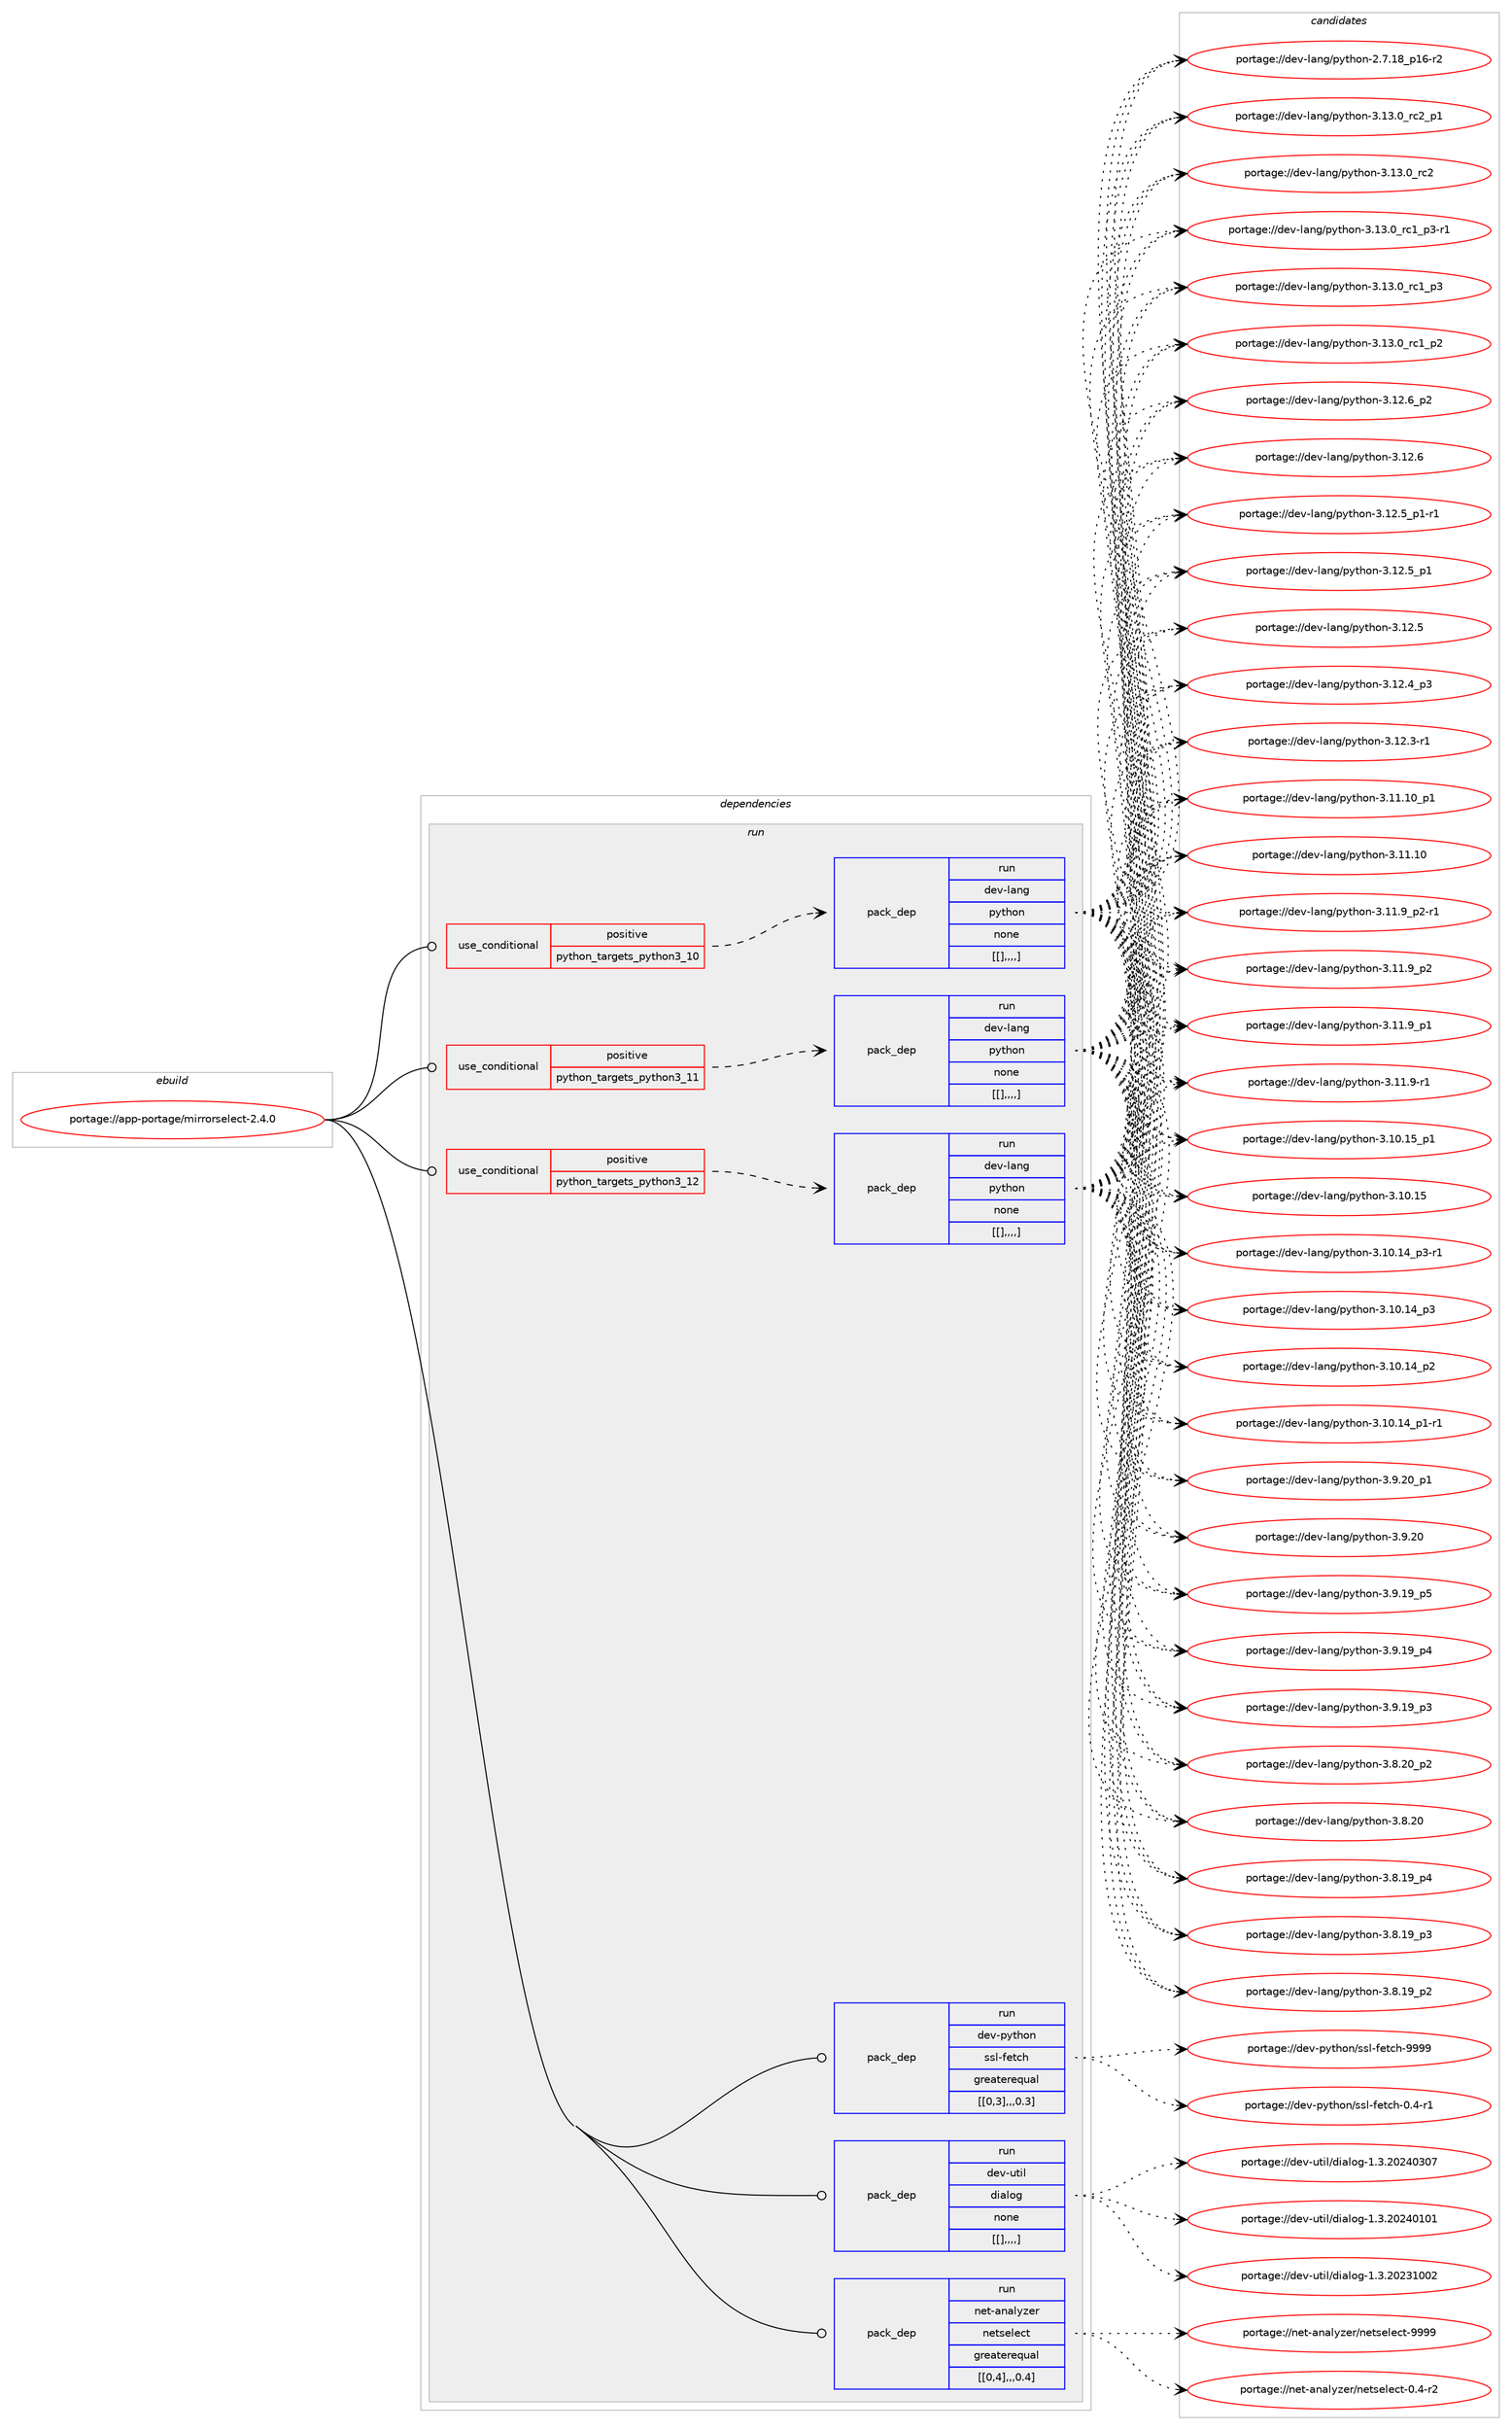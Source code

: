 digraph prolog {

# *************
# Graph options
# *************

newrank=true;
concentrate=true;
compound=true;
graph [rankdir=LR,fontname=Helvetica,fontsize=10,ranksep=1.5];#, ranksep=2.5, nodesep=0.2];
edge  [arrowhead=vee];
node  [fontname=Helvetica,fontsize=10];

# **********
# The ebuild
# **********

subgraph cluster_leftcol {
color=gray;
label=<<i>ebuild</i>>;
id [label="portage://app-portage/mirrorselect-2.4.0", color=red, width=4, href="../app-portage/mirrorselect-2.4.0.svg"];
}

# ****************
# The dependencies
# ****************

subgraph cluster_midcol {
color=gray;
label=<<i>dependencies</i>>;
subgraph cluster_compile {
fillcolor="#eeeeee";
style=filled;
label=<<i>compile</i>>;
}
subgraph cluster_compileandrun {
fillcolor="#eeeeee";
style=filled;
label=<<i>compile and run</i>>;
}
subgraph cluster_run {
fillcolor="#eeeeee";
style=filled;
label=<<i>run</i>>;
subgraph cond14488 {
dependency51557 [label=<<TABLE BORDER="0" CELLBORDER="1" CELLSPACING="0" CELLPADDING="4"><TR><TD ROWSPAN="3" CELLPADDING="10">use_conditional</TD></TR><TR><TD>positive</TD></TR><TR><TD>python_targets_python3_10</TD></TR></TABLE>>, shape=none, color=red];
subgraph pack36605 {
dependency51558 [label=<<TABLE BORDER="0" CELLBORDER="1" CELLSPACING="0" CELLPADDING="4" WIDTH="220"><TR><TD ROWSPAN="6" CELLPADDING="30">pack_dep</TD></TR><TR><TD WIDTH="110">run</TD></TR><TR><TD>dev-lang</TD></TR><TR><TD>python</TD></TR><TR><TD>none</TD></TR><TR><TD>[[],,,,]</TD></TR></TABLE>>, shape=none, color=blue];
}
dependency51557:e -> dependency51558:w [weight=20,style="dashed",arrowhead="vee"];
}
id:e -> dependency51557:w [weight=20,style="solid",arrowhead="odot"];
subgraph cond14489 {
dependency51559 [label=<<TABLE BORDER="0" CELLBORDER="1" CELLSPACING="0" CELLPADDING="4"><TR><TD ROWSPAN="3" CELLPADDING="10">use_conditional</TD></TR><TR><TD>positive</TD></TR><TR><TD>python_targets_python3_11</TD></TR></TABLE>>, shape=none, color=red];
subgraph pack36606 {
dependency51560 [label=<<TABLE BORDER="0" CELLBORDER="1" CELLSPACING="0" CELLPADDING="4" WIDTH="220"><TR><TD ROWSPAN="6" CELLPADDING="30">pack_dep</TD></TR><TR><TD WIDTH="110">run</TD></TR><TR><TD>dev-lang</TD></TR><TR><TD>python</TD></TR><TR><TD>none</TD></TR><TR><TD>[[],,,,]</TD></TR></TABLE>>, shape=none, color=blue];
}
dependency51559:e -> dependency51560:w [weight=20,style="dashed",arrowhead="vee"];
}
id:e -> dependency51559:w [weight=20,style="solid",arrowhead="odot"];
subgraph cond14490 {
dependency51561 [label=<<TABLE BORDER="0" CELLBORDER="1" CELLSPACING="0" CELLPADDING="4"><TR><TD ROWSPAN="3" CELLPADDING="10">use_conditional</TD></TR><TR><TD>positive</TD></TR><TR><TD>python_targets_python3_12</TD></TR></TABLE>>, shape=none, color=red];
subgraph pack36607 {
dependency51562 [label=<<TABLE BORDER="0" CELLBORDER="1" CELLSPACING="0" CELLPADDING="4" WIDTH="220"><TR><TD ROWSPAN="6" CELLPADDING="30">pack_dep</TD></TR><TR><TD WIDTH="110">run</TD></TR><TR><TD>dev-lang</TD></TR><TR><TD>python</TD></TR><TR><TD>none</TD></TR><TR><TD>[[],,,,]</TD></TR></TABLE>>, shape=none, color=blue];
}
dependency51561:e -> dependency51562:w [weight=20,style="dashed",arrowhead="vee"];
}
id:e -> dependency51561:w [weight=20,style="solid",arrowhead="odot"];
subgraph pack36608 {
dependency51563 [label=<<TABLE BORDER="0" CELLBORDER="1" CELLSPACING="0" CELLPADDING="4" WIDTH="220"><TR><TD ROWSPAN="6" CELLPADDING="30">pack_dep</TD></TR><TR><TD WIDTH="110">run</TD></TR><TR><TD>dev-python</TD></TR><TR><TD>ssl-fetch</TD></TR><TR><TD>greaterequal</TD></TR><TR><TD>[[0,3],,,0.3]</TD></TR></TABLE>>, shape=none, color=blue];
}
id:e -> dependency51563:w [weight=20,style="solid",arrowhead="odot"];
subgraph pack36609 {
dependency51564 [label=<<TABLE BORDER="0" CELLBORDER="1" CELLSPACING="0" CELLPADDING="4" WIDTH="220"><TR><TD ROWSPAN="6" CELLPADDING="30">pack_dep</TD></TR><TR><TD WIDTH="110">run</TD></TR><TR><TD>dev-util</TD></TR><TR><TD>dialog</TD></TR><TR><TD>none</TD></TR><TR><TD>[[],,,,]</TD></TR></TABLE>>, shape=none, color=blue];
}
id:e -> dependency51564:w [weight=20,style="solid",arrowhead="odot"];
subgraph pack36610 {
dependency51565 [label=<<TABLE BORDER="0" CELLBORDER="1" CELLSPACING="0" CELLPADDING="4" WIDTH="220"><TR><TD ROWSPAN="6" CELLPADDING="30">pack_dep</TD></TR><TR><TD WIDTH="110">run</TD></TR><TR><TD>net-analyzer</TD></TR><TR><TD>netselect</TD></TR><TR><TD>greaterequal</TD></TR><TR><TD>[[0,4],,,0.4]</TD></TR></TABLE>>, shape=none, color=blue];
}
id:e -> dependency51565:w [weight=20,style="solid",arrowhead="odot"];
}
}

# **************
# The candidates
# **************

subgraph cluster_choices {
rank=same;
color=gray;
label=<<i>candidates</i>>;

subgraph choice36605 {
color=black;
nodesep=1;
choice100101118451089711010347112121116104111110455146495146489511499509511249 [label="portage://dev-lang/python-3.13.0_rc2_p1", color=red, width=4,href="../dev-lang/python-3.13.0_rc2_p1.svg"];
choice10010111845108971101034711212111610411111045514649514648951149950 [label="portage://dev-lang/python-3.13.0_rc2", color=red, width=4,href="../dev-lang/python-3.13.0_rc2.svg"];
choice1001011184510897110103471121211161041111104551464951464895114994995112514511449 [label="portage://dev-lang/python-3.13.0_rc1_p3-r1", color=red, width=4,href="../dev-lang/python-3.13.0_rc1_p3-r1.svg"];
choice100101118451089711010347112121116104111110455146495146489511499499511251 [label="portage://dev-lang/python-3.13.0_rc1_p3", color=red, width=4,href="../dev-lang/python-3.13.0_rc1_p3.svg"];
choice100101118451089711010347112121116104111110455146495146489511499499511250 [label="portage://dev-lang/python-3.13.0_rc1_p2", color=red, width=4,href="../dev-lang/python-3.13.0_rc1_p2.svg"];
choice100101118451089711010347112121116104111110455146495046549511250 [label="portage://dev-lang/python-3.12.6_p2", color=red, width=4,href="../dev-lang/python-3.12.6_p2.svg"];
choice10010111845108971101034711212111610411111045514649504654 [label="portage://dev-lang/python-3.12.6", color=red, width=4,href="../dev-lang/python-3.12.6.svg"];
choice1001011184510897110103471121211161041111104551464950465395112494511449 [label="portage://dev-lang/python-3.12.5_p1-r1", color=red, width=4,href="../dev-lang/python-3.12.5_p1-r1.svg"];
choice100101118451089711010347112121116104111110455146495046539511249 [label="portage://dev-lang/python-3.12.5_p1", color=red, width=4,href="../dev-lang/python-3.12.5_p1.svg"];
choice10010111845108971101034711212111610411111045514649504653 [label="portage://dev-lang/python-3.12.5", color=red, width=4,href="../dev-lang/python-3.12.5.svg"];
choice100101118451089711010347112121116104111110455146495046529511251 [label="portage://dev-lang/python-3.12.4_p3", color=red, width=4,href="../dev-lang/python-3.12.4_p3.svg"];
choice100101118451089711010347112121116104111110455146495046514511449 [label="portage://dev-lang/python-3.12.3-r1", color=red, width=4,href="../dev-lang/python-3.12.3-r1.svg"];
choice10010111845108971101034711212111610411111045514649494649489511249 [label="portage://dev-lang/python-3.11.10_p1", color=red, width=4,href="../dev-lang/python-3.11.10_p1.svg"];
choice1001011184510897110103471121211161041111104551464949464948 [label="portage://dev-lang/python-3.11.10", color=red, width=4,href="../dev-lang/python-3.11.10.svg"];
choice1001011184510897110103471121211161041111104551464949465795112504511449 [label="portage://dev-lang/python-3.11.9_p2-r1", color=red, width=4,href="../dev-lang/python-3.11.9_p2-r1.svg"];
choice100101118451089711010347112121116104111110455146494946579511250 [label="portage://dev-lang/python-3.11.9_p2", color=red, width=4,href="../dev-lang/python-3.11.9_p2.svg"];
choice100101118451089711010347112121116104111110455146494946579511249 [label="portage://dev-lang/python-3.11.9_p1", color=red, width=4,href="../dev-lang/python-3.11.9_p1.svg"];
choice100101118451089711010347112121116104111110455146494946574511449 [label="portage://dev-lang/python-3.11.9-r1", color=red, width=4,href="../dev-lang/python-3.11.9-r1.svg"];
choice10010111845108971101034711212111610411111045514649484649539511249 [label="portage://dev-lang/python-3.10.15_p1", color=red, width=4,href="../dev-lang/python-3.10.15_p1.svg"];
choice1001011184510897110103471121211161041111104551464948464953 [label="portage://dev-lang/python-3.10.15", color=red, width=4,href="../dev-lang/python-3.10.15.svg"];
choice100101118451089711010347112121116104111110455146494846495295112514511449 [label="portage://dev-lang/python-3.10.14_p3-r1", color=red, width=4,href="../dev-lang/python-3.10.14_p3-r1.svg"];
choice10010111845108971101034711212111610411111045514649484649529511251 [label="portage://dev-lang/python-3.10.14_p3", color=red, width=4,href="../dev-lang/python-3.10.14_p3.svg"];
choice10010111845108971101034711212111610411111045514649484649529511250 [label="portage://dev-lang/python-3.10.14_p2", color=red, width=4,href="../dev-lang/python-3.10.14_p2.svg"];
choice100101118451089711010347112121116104111110455146494846495295112494511449 [label="portage://dev-lang/python-3.10.14_p1-r1", color=red, width=4,href="../dev-lang/python-3.10.14_p1-r1.svg"];
choice100101118451089711010347112121116104111110455146574650489511249 [label="portage://dev-lang/python-3.9.20_p1", color=red, width=4,href="../dev-lang/python-3.9.20_p1.svg"];
choice10010111845108971101034711212111610411111045514657465048 [label="portage://dev-lang/python-3.9.20", color=red, width=4,href="../dev-lang/python-3.9.20.svg"];
choice100101118451089711010347112121116104111110455146574649579511253 [label="portage://dev-lang/python-3.9.19_p5", color=red, width=4,href="../dev-lang/python-3.9.19_p5.svg"];
choice100101118451089711010347112121116104111110455146574649579511252 [label="portage://dev-lang/python-3.9.19_p4", color=red, width=4,href="../dev-lang/python-3.9.19_p4.svg"];
choice100101118451089711010347112121116104111110455146574649579511251 [label="portage://dev-lang/python-3.9.19_p3", color=red, width=4,href="../dev-lang/python-3.9.19_p3.svg"];
choice100101118451089711010347112121116104111110455146564650489511250 [label="portage://dev-lang/python-3.8.20_p2", color=red, width=4,href="../dev-lang/python-3.8.20_p2.svg"];
choice10010111845108971101034711212111610411111045514656465048 [label="portage://dev-lang/python-3.8.20", color=red, width=4,href="../dev-lang/python-3.8.20.svg"];
choice100101118451089711010347112121116104111110455146564649579511252 [label="portage://dev-lang/python-3.8.19_p4", color=red, width=4,href="../dev-lang/python-3.8.19_p4.svg"];
choice100101118451089711010347112121116104111110455146564649579511251 [label="portage://dev-lang/python-3.8.19_p3", color=red, width=4,href="../dev-lang/python-3.8.19_p3.svg"];
choice100101118451089711010347112121116104111110455146564649579511250 [label="portage://dev-lang/python-3.8.19_p2", color=red, width=4,href="../dev-lang/python-3.8.19_p2.svg"];
choice100101118451089711010347112121116104111110455046554649569511249544511450 [label="portage://dev-lang/python-2.7.18_p16-r2", color=red, width=4,href="../dev-lang/python-2.7.18_p16-r2.svg"];
dependency51558:e -> choice100101118451089711010347112121116104111110455146495146489511499509511249:w [style=dotted,weight="100"];
dependency51558:e -> choice10010111845108971101034711212111610411111045514649514648951149950:w [style=dotted,weight="100"];
dependency51558:e -> choice1001011184510897110103471121211161041111104551464951464895114994995112514511449:w [style=dotted,weight="100"];
dependency51558:e -> choice100101118451089711010347112121116104111110455146495146489511499499511251:w [style=dotted,weight="100"];
dependency51558:e -> choice100101118451089711010347112121116104111110455146495146489511499499511250:w [style=dotted,weight="100"];
dependency51558:e -> choice100101118451089711010347112121116104111110455146495046549511250:w [style=dotted,weight="100"];
dependency51558:e -> choice10010111845108971101034711212111610411111045514649504654:w [style=dotted,weight="100"];
dependency51558:e -> choice1001011184510897110103471121211161041111104551464950465395112494511449:w [style=dotted,weight="100"];
dependency51558:e -> choice100101118451089711010347112121116104111110455146495046539511249:w [style=dotted,weight="100"];
dependency51558:e -> choice10010111845108971101034711212111610411111045514649504653:w [style=dotted,weight="100"];
dependency51558:e -> choice100101118451089711010347112121116104111110455146495046529511251:w [style=dotted,weight="100"];
dependency51558:e -> choice100101118451089711010347112121116104111110455146495046514511449:w [style=dotted,weight="100"];
dependency51558:e -> choice10010111845108971101034711212111610411111045514649494649489511249:w [style=dotted,weight="100"];
dependency51558:e -> choice1001011184510897110103471121211161041111104551464949464948:w [style=dotted,weight="100"];
dependency51558:e -> choice1001011184510897110103471121211161041111104551464949465795112504511449:w [style=dotted,weight="100"];
dependency51558:e -> choice100101118451089711010347112121116104111110455146494946579511250:w [style=dotted,weight="100"];
dependency51558:e -> choice100101118451089711010347112121116104111110455146494946579511249:w [style=dotted,weight="100"];
dependency51558:e -> choice100101118451089711010347112121116104111110455146494946574511449:w [style=dotted,weight="100"];
dependency51558:e -> choice10010111845108971101034711212111610411111045514649484649539511249:w [style=dotted,weight="100"];
dependency51558:e -> choice1001011184510897110103471121211161041111104551464948464953:w [style=dotted,weight="100"];
dependency51558:e -> choice100101118451089711010347112121116104111110455146494846495295112514511449:w [style=dotted,weight="100"];
dependency51558:e -> choice10010111845108971101034711212111610411111045514649484649529511251:w [style=dotted,weight="100"];
dependency51558:e -> choice10010111845108971101034711212111610411111045514649484649529511250:w [style=dotted,weight="100"];
dependency51558:e -> choice100101118451089711010347112121116104111110455146494846495295112494511449:w [style=dotted,weight="100"];
dependency51558:e -> choice100101118451089711010347112121116104111110455146574650489511249:w [style=dotted,weight="100"];
dependency51558:e -> choice10010111845108971101034711212111610411111045514657465048:w [style=dotted,weight="100"];
dependency51558:e -> choice100101118451089711010347112121116104111110455146574649579511253:w [style=dotted,weight="100"];
dependency51558:e -> choice100101118451089711010347112121116104111110455146574649579511252:w [style=dotted,weight="100"];
dependency51558:e -> choice100101118451089711010347112121116104111110455146574649579511251:w [style=dotted,weight="100"];
dependency51558:e -> choice100101118451089711010347112121116104111110455146564650489511250:w [style=dotted,weight="100"];
dependency51558:e -> choice10010111845108971101034711212111610411111045514656465048:w [style=dotted,weight="100"];
dependency51558:e -> choice100101118451089711010347112121116104111110455146564649579511252:w [style=dotted,weight="100"];
dependency51558:e -> choice100101118451089711010347112121116104111110455146564649579511251:w [style=dotted,weight="100"];
dependency51558:e -> choice100101118451089711010347112121116104111110455146564649579511250:w [style=dotted,weight="100"];
dependency51558:e -> choice100101118451089711010347112121116104111110455046554649569511249544511450:w [style=dotted,weight="100"];
}
subgraph choice36606 {
color=black;
nodesep=1;
choice100101118451089711010347112121116104111110455146495146489511499509511249 [label="portage://dev-lang/python-3.13.0_rc2_p1", color=red, width=4,href="../dev-lang/python-3.13.0_rc2_p1.svg"];
choice10010111845108971101034711212111610411111045514649514648951149950 [label="portage://dev-lang/python-3.13.0_rc2", color=red, width=4,href="../dev-lang/python-3.13.0_rc2.svg"];
choice1001011184510897110103471121211161041111104551464951464895114994995112514511449 [label="portage://dev-lang/python-3.13.0_rc1_p3-r1", color=red, width=4,href="../dev-lang/python-3.13.0_rc1_p3-r1.svg"];
choice100101118451089711010347112121116104111110455146495146489511499499511251 [label="portage://dev-lang/python-3.13.0_rc1_p3", color=red, width=4,href="../dev-lang/python-3.13.0_rc1_p3.svg"];
choice100101118451089711010347112121116104111110455146495146489511499499511250 [label="portage://dev-lang/python-3.13.0_rc1_p2", color=red, width=4,href="../dev-lang/python-3.13.0_rc1_p2.svg"];
choice100101118451089711010347112121116104111110455146495046549511250 [label="portage://dev-lang/python-3.12.6_p2", color=red, width=4,href="../dev-lang/python-3.12.6_p2.svg"];
choice10010111845108971101034711212111610411111045514649504654 [label="portage://dev-lang/python-3.12.6", color=red, width=4,href="../dev-lang/python-3.12.6.svg"];
choice1001011184510897110103471121211161041111104551464950465395112494511449 [label="portage://dev-lang/python-3.12.5_p1-r1", color=red, width=4,href="../dev-lang/python-3.12.5_p1-r1.svg"];
choice100101118451089711010347112121116104111110455146495046539511249 [label="portage://dev-lang/python-3.12.5_p1", color=red, width=4,href="../dev-lang/python-3.12.5_p1.svg"];
choice10010111845108971101034711212111610411111045514649504653 [label="portage://dev-lang/python-3.12.5", color=red, width=4,href="../dev-lang/python-3.12.5.svg"];
choice100101118451089711010347112121116104111110455146495046529511251 [label="portage://dev-lang/python-3.12.4_p3", color=red, width=4,href="../dev-lang/python-3.12.4_p3.svg"];
choice100101118451089711010347112121116104111110455146495046514511449 [label="portage://dev-lang/python-3.12.3-r1", color=red, width=4,href="../dev-lang/python-3.12.3-r1.svg"];
choice10010111845108971101034711212111610411111045514649494649489511249 [label="portage://dev-lang/python-3.11.10_p1", color=red, width=4,href="../dev-lang/python-3.11.10_p1.svg"];
choice1001011184510897110103471121211161041111104551464949464948 [label="portage://dev-lang/python-3.11.10", color=red, width=4,href="../dev-lang/python-3.11.10.svg"];
choice1001011184510897110103471121211161041111104551464949465795112504511449 [label="portage://dev-lang/python-3.11.9_p2-r1", color=red, width=4,href="../dev-lang/python-3.11.9_p2-r1.svg"];
choice100101118451089711010347112121116104111110455146494946579511250 [label="portage://dev-lang/python-3.11.9_p2", color=red, width=4,href="../dev-lang/python-3.11.9_p2.svg"];
choice100101118451089711010347112121116104111110455146494946579511249 [label="portage://dev-lang/python-3.11.9_p1", color=red, width=4,href="../dev-lang/python-3.11.9_p1.svg"];
choice100101118451089711010347112121116104111110455146494946574511449 [label="portage://dev-lang/python-3.11.9-r1", color=red, width=4,href="../dev-lang/python-3.11.9-r1.svg"];
choice10010111845108971101034711212111610411111045514649484649539511249 [label="portage://dev-lang/python-3.10.15_p1", color=red, width=4,href="../dev-lang/python-3.10.15_p1.svg"];
choice1001011184510897110103471121211161041111104551464948464953 [label="portage://dev-lang/python-3.10.15", color=red, width=4,href="../dev-lang/python-3.10.15.svg"];
choice100101118451089711010347112121116104111110455146494846495295112514511449 [label="portage://dev-lang/python-3.10.14_p3-r1", color=red, width=4,href="../dev-lang/python-3.10.14_p3-r1.svg"];
choice10010111845108971101034711212111610411111045514649484649529511251 [label="portage://dev-lang/python-3.10.14_p3", color=red, width=4,href="../dev-lang/python-3.10.14_p3.svg"];
choice10010111845108971101034711212111610411111045514649484649529511250 [label="portage://dev-lang/python-3.10.14_p2", color=red, width=4,href="../dev-lang/python-3.10.14_p2.svg"];
choice100101118451089711010347112121116104111110455146494846495295112494511449 [label="portage://dev-lang/python-3.10.14_p1-r1", color=red, width=4,href="../dev-lang/python-3.10.14_p1-r1.svg"];
choice100101118451089711010347112121116104111110455146574650489511249 [label="portage://dev-lang/python-3.9.20_p1", color=red, width=4,href="../dev-lang/python-3.9.20_p1.svg"];
choice10010111845108971101034711212111610411111045514657465048 [label="portage://dev-lang/python-3.9.20", color=red, width=4,href="../dev-lang/python-3.9.20.svg"];
choice100101118451089711010347112121116104111110455146574649579511253 [label="portage://dev-lang/python-3.9.19_p5", color=red, width=4,href="../dev-lang/python-3.9.19_p5.svg"];
choice100101118451089711010347112121116104111110455146574649579511252 [label="portage://dev-lang/python-3.9.19_p4", color=red, width=4,href="../dev-lang/python-3.9.19_p4.svg"];
choice100101118451089711010347112121116104111110455146574649579511251 [label="portage://dev-lang/python-3.9.19_p3", color=red, width=4,href="../dev-lang/python-3.9.19_p3.svg"];
choice100101118451089711010347112121116104111110455146564650489511250 [label="portage://dev-lang/python-3.8.20_p2", color=red, width=4,href="../dev-lang/python-3.8.20_p2.svg"];
choice10010111845108971101034711212111610411111045514656465048 [label="portage://dev-lang/python-3.8.20", color=red, width=4,href="../dev-lang/python-3.8.20.svg"];
choice100101118451089711010347112121116104111110455146564649579511252 [label="portage://dev-lang/python-3.8.19_p4", color=red, width=4,href="../dev-lang/python-3.8.19_p4.svg"];
choice100101118451089711010347112121116104111110455146564649579511251 [label="portage://dev-lang/python-3.8.19_p3", color=red, width=4,href="../dev-lang/python-3.8.19_p3.svg"];
choice100101118451089711010347112121116104111110455146564649579511250 [label="portage://dev-lang/python-3.8.19_p2", color=red, width=4,href="../dev-lang/python-3.8.19_p2.svg"];
choice100101118451089711010347112121116104111110455046554649569511249544511450 [label="portage://dev-lang/python-2.7.18_p16-r2", color=red, width=4,href="../dev-lang/python-2.7.18_p16-r2.svg"];
dependency51560:e -> choice100101118451089711010347112121116104111110455146495146489511499509511249:w [style=dotted,weight="100"];
dependency51560:e -> choice10010111845108971101034711212111610411111045514649514648951149950:w [style=dotted,weight="100"];
dependency51560:e -> choice1001011184510897110103471121211161041111104551464951464895114994995112514511449:w [style=dotted,weight="100"];
dependency51560:e -> choice100101118451089711010347112121116104111110455146495146489511499499511251:w [style=dotted,weight="100"];
dependency51560:e -> choice100101118451089711010347112121116104111110455146495146489511499499511250:w [style=dotted,weight="100"];
dependency51560:e -> choice100101118451089711010347112121116104111110455146495046549511250:w [style=dotted,weight="100"];
dependency51560:e -> choice10010111845108971101034711212111610411111045514649504654:w [style=dotted,weight="100"];
dependency51560:e -> choice1001011184510897110103471121211161041111104551464950465395112494511449:w [style=dotted,weight="100"];
dependency51560:e -> choice100101118451089711010347112121116104111110455146495046539511249:w [style=dotted,weight="100"];
dependency51560:e -> choice10010111845108971101034711212111610411111045514649504653:w [style=dotted,weight="100"];
dependency51560:e -> choice100101118451089711010347112121116104111110455146495046529511251:w [style=dotted,weight="100"];
dependency51560:e -> choice100101118451089711010347112121116104111110455146495046514511449:w [style=dotted,weight="100"];
dependency51560:e -> choice10010111845108971101034711212111610411111045514649494649489511249:w [style=dotted,weight="100"];
dependency51560:e -> choice1001011184510897110103471121211161041111104551464949464948:w [style=dotted,weight="100"];
dependency51560:e -> choice1001011184510897110103471121211161041111104551464949465795112504511449:w [style=dotted,weight="100"];
dependency51560:e -> choice100101118451089711010347112121116104111110455146494946579511250:w [style=dotted,weight="100"];
dependency51560:e -> choice100101118451089711010347112121116104111110455146494946579511249:w [style=dotted,weight="100"];
dependency51560:e -> choice100101118451089711010347112121116104111110455146494946574511449:w [style=dotted,weight="100"];
dependency51560:e -> choice10010111845108971101034711212111610411111045514649484649539511249:w [style=dotted,weight="100"];
dependency51560:e -> choice1001011184510897110103471121211161041111104551464948464953:w [style=dotted,weight="100"];
dependency51560:e -> choice100101118451089711010347112121116104111110455146494846495295112514511449:w [style=dotted,weight="100"];
dependency51560:e -> choice10010111845108971101034711212111610411111045514649484649529511251:w [style=dotted,weight="100"];
dependency51560:e -> choice10010111845108971101034711212111610411111045514649484649529511250:w [style=dotted,weight="100"];
dependency51560:e -> choice100101118451089711010347112121116104111110455146494846495295112494511449:w [style=dotted,weight="100"];
dependency51560:e -> choice100101118451089711010347112121116104111110455146574650489511249:w [style=dotted,weight="100"];
dependency51560:e -> choice10010111845108971101034711212111610411111045514657465048:w [style=dotted,weight="100"];
dependency51560:e -> choice100101118451089711010347112121116104111110455146574649579511253:w [style=dotted,weight="100"];
dependency51560:e -> choice100101118451089711010347112121116104111110455146574649579511252:w [style=dotted,weight="100"];
dependency51560:e -> choice100101118451089711010347112121116104111110455146574649579511251:w [style=dotted,weight="100"];
dependency51560:e -> choice100101118451089711010347112121116104111110455146564650489511250:w [style=dotted,weight="100"];
dependency51560:e -> choice10010111845108971101034711212111610411111045514656465048:w [style=dotted,weight="100"];
dependency51560:e -> choice100101118451089711010347112121116104111110455146564649579511252:w [style=dotted,weight="100"];
dependency51560:e -> choice100101118451089711010347112121116104111110455146564649579511251:w [style=dotted,weight="100"];
dependency51560:e -> choice100101118451089711010347112121116104111110455146564649579511250:w [style=dotted,weight="100"];
dependency51560:e -> choice100101118451089711010347112121116104111110455046554649569511249544511450:w [style=dotted,weight="100"];
}
subgraph choice36607 {
color=black;
nodesep=1;
choice100101118451089711010347112121116104111110455146495146489511499509511249 [label="portage://dev-lang/python-3.13.0_rc2_p1", color=red, width=4,href="../dev-lang/python-3.13.0_rc2_p1.svg"];
choice10010111845108971101034711212111610411111045514649514648951149950 [label="portage://dev-lang/python-3.13.0_rc2", color=red, width=4,href="../dev-lang/python-3.13.0_rc2.svg"];
choice1001011184510897110103471121211161041111104551464951464895114994995112514511449 [label="portage://dev-lang/python-3.13.0_rc1_p3-r1", color=red, width=4,href="../dev-lang/python-3.13.0_rc1_p3-r1.svg"];
choice100101118451089711010347112121116104111110455146495146489511499499511251 [label="portage://dev-lang/python-3.13.0_rc1_p3", color=red, width=4,href="../dev-lang/python-3.13.0_rc1_p3.svg"];
choice100101118451089711010347112121116104111110455146495146489511499499511250 [label="portage://dev-lang/python-3.13.0_rc1_p2", color=red, width=4,href="../dev-lang/python-3.13.0_rc1_p2.svg"];
choice100101118451089711010347112121116104111110455146495046549511250 [label="portage://dev-lang/python-3.12.6_p2", color=red, width=4,href="../dev-lang/python-3.12.6_p2.svg"];
choice10010111845108971101034711212111610411111045514649504654 [label="portage://dev-lang/python-3.12.6", color=red, width=4,href="../dev-lang/python-3.12.6.svg"];
choice1001011184510897110103471121211161041111104551464950465395112494511449 [label="portage://dev-lang/python-3.12.5_p1-r1", color=red, width=4,href="../dev-lang/python-3.12.5_p1-r1.svg"];
choice100101118451089711010347112121116104111110455146495046539511249 [label="portage://dev-lang/python-3.12.5_p1", color=red, width=4,href="../dev-lang/python-3.12.5_p1.svg"];
choice10010111845108971101034711212111610411111045514649504653 [label="portage://dev-lang/python-3.12.5", color=red, width=4,href="../dev-lang/python-3.12.5.svg"];
choice100101118451089711010347112121116104111110455146495046529511251 [label="portage://dev-lang/python-3.12.4_p3", color=red, width=4,href="../dev-lang/python-3.12.4_p3.svg"];
choice100101118451089711010347112121116104111110455146495046514511449 [label="portage://dev-lang/python-3.12.3-r1", color=red, width=4,href="../dev-lang/python-3.12.3-r1.svg"];
choice10010111845108971101034711212111610411111045514649494649489511249 [label="portage://dev-lang/python-3.11.10_p1", color=red, width=4,href="../dev-lang/python-3.11.10_p1.svg"];
choice1001011184510897110103471121211161041111104551464949464948 [label="portage://dev-lang/python-3.11.10", color=red, width=4,href="../dev-lang/python-3.11.10.svg"];
choice1001011184510897110103471121211161041111104551464949465795112504511449 [label="portage://dev-lang/python-3.11.9_p2-r1", color=red, width=4,href="../dev-lang/python-3.11.9_p2-r1.svg"];
choice100101118451089711010347112121116104111110455146494946579511250 [label="portage://dev-lang/python-3.11.9_p2", color=red, width=4,href="../dev-lang/python-3.11.9_p2.svg"];
choice100101118451089711010347112121116104111110455146494946579511249 [label="portage://dev-lang/python-3.11.9_p1", color=red, width=4,href="../dev-lang/python-3.11.9_p1.svg"];
choice100101118451089711010347112121116104111110455146494946574511449 [label="portage://dev-lang/python-3.11.9-r1", color=red, width=4,href="../dev-lang/python-3.11.9-r1.svg"];
choice10010111845108971101034711212111610411111045514649484649539511249 [label="portage://dev-lang/python-3.10.15_p1", color=red, width=4,href="../dev-lang/python-3.10.15_p1.svg"];
choice1001011184510897110103471121211161041111104551464948464953 [label="portage://dev-lang/python-3.10.15", color=red, width=4,href="../dev-lang/python-3.10.15.svg"];
choice100101118451089711010347112121116104111110455146494846495295112514511449 [label="portage://dev-lang/python-3.10.14_p3-r1", color=red, width=4,href="../dev-lang/python-3.10.14_p3-r1.svg"];
choice10010111845108971101034711212111610411111045514649484649529511251 [label="portage://dev-lang/python-3.10.14_p3", color=red, width=4,href="../dev-lang/python-3.10.14_p3.svg"];
choice10010111845108971101034711212111610411111045514649484649529511250 [label="portage://dev-lang/python-3.10.14_p2", color=red, width=4,href="../dev-lang/python-3.10.14_p2.svg"];
choice100101118451089711010347112121116104111110455146494846495295112494511449 [label="portage://dev-lang/python-3.10.14_p1-r1", color=red, width=4,href="../dev-lang/python-3.10.14_p1-r1.svg"];
choice100101118451089711010347112121116104111110455146574650489511249 [label="portage://dev-lang/python-3.9.20_p1", color=red, width=4,href="../dev-lang/python-3.9.20_p1.svg"];
choice10010111845108971101034711212111610411111045514657465048 [label="portage://dev-lang/python-3.9.20", color=red, width=4,href="../dev-lang/python-3.9.20.svg"];
choice100101118451089711010347112121116104111110455146574649579511253 [label="portage://dev-lang/python-3.9.19_p5", color=red, width=4,href="../dev-lang/python-3.9.19_p5.svg"];
choice100101118451089711010347112121116104111110455146574649579511252 [label="portage://dev-lang/python-3.9.19_p4", color=red, width=4,href="../dev-lang/python-3.9.19_p4.svg"];
choice100101118451089711010347112121116104111110455146574649579511251 [label="portage://dev-lang/python-3.9.19_p3", color=red, width=4,href="../dev-lang/python-3.9.19_p3.svg"];
choice100101118451089711010347112121116104111110455146564650489511250 [label="portage://dev-lang/python-3.8.20_p2", color=red, width=4,href="../dev-lang/python-3.8.20_p2.svg"];
choice10010111845108971101034711212111610411111045514656465048 [label="portage://dev-lang/python-3.8.20", color=red, width=4,href="../dev-lang/python-3.8.20.svg"];
choice100101118451089711010347112121116104111110455146564649579511252 [label="portage://dev-lang/python-3.8.19_p4", color=red, width=4,href="../dev-lang/python-3.8.19_p4.svg"];
choice100101118451089711010347112121116104111110455146564649579511251 [label="portage://dev-lang/python-3.8.19_p3", color=red, width=4,href="../dev-lang/python-3.8.19_p3.svg"];
choice100101118451089711010347112121116104111110455146564649579511250 [label="portage://dev-lang/python-3.8.19_p2", color=red, width=4,href="../dev-lang/python-3.8.19_p2.svg"];
choice100101118451089711010347112121116104111110455046554649569511249544511450 [label="portage://dev-lang/python-2.7.18_p16-r2", color=red, width=4,href="../dev-lang/python-2.7.18_p16-r2.svg"];
dependency51562:e -> choice100101118451089711010347112121116104111110455146495146489511499509511249:w [style=dotted,weight="100"];
dependency51562:e -> choice10010111845108971101034711212111610411111045514649514648951149950:w [style=dotted,weight="100"];
dependency51562:e -> choice1001011184510897110103471121211161041111104551464951464895114994995112514511449:w [style=dotted,weight="100"];
dependency51562:e -> choice100101118451089711010347112121116104111110455146495146489511499499511251:w [style=dotted,weight="100"];
dependency51562:e -> choice100101118451089711010347112121116104111110455146495146489511499499511250:w [style=dotted,weight="100"];
dependency51562:e -> choice100101118451089711010347112121116104111110455146495046549511250:w [style=dotted,weight="100"];
dependency51562:e -> choice10010111845108971101034711212111610411111045514649504654:w [style=dotted,weight="100"];
dependency51562:e -> choice1001011184510897110103471121211161041111104551464950465395112494511449:w [style=dotted,weight="100"];
dependency51562:e -> choice100101118451089711010347112121116104111110455146495046539511249:w [style=dotted,weight="100"];
dependency51562:e -> choice10010111845108971101034711212111610411111045514649504653:w [style=dotted,weight="100"];
dependency51562:e -> choice100101118451089711010347112121116104111110455146495046529511251:w [style=dotted,weight="100"];
dependency51562:e -> choice100101118451089711010347112121116104111110455146495046514511449:w [style=dotted,weight="100"];
dependency51562:e -> choice10010111845108971101034711212111610411111045514649494649489511249:w [style=dotted,weight="100"];
dependency51562:e -> choice1001011184510897110103471121211161041111104551464949464948:w [style=dotted,weight="100"];
dependency51562:e -> choice1001011184510897110103471121211161041111104551464949465795112504511449:w [style=dotted,weight="100"];
dependency51562:e -> choice100101118451089711010347112121116104111110455146494946579511250:w [style=dotted,weight="100"];
dependency51562:e -> choice100101118451089711010347112121116104111110455146494946579511249:w [style=dotted,weight="100"];
dependency51562:e -> choice100101118451089711010347112121116104111110455146494946574511449:w [style=dotted,weight="100"];
dependency51562:e -> choice10010111845108971101034711212111610411111045514649484649539511249:w [style=dotted,weight="100"];
dependency51562:e -> choice1001011184510897110103471121211161041111104551464948464953:w [style=dotted,weight="100"];
dependency51562:e -> choice100101118451089711010347112121116104111110455146494846495295112514511449:w [style=dotted,weight="100"];
dependency51562:e -> choice10010111845108971101034711212111610411111045514649484649529511251:w [style=dotted,weight="100"];
dependency51562:e -> choice10010111845108971101034711212111610411111045514649484649529511250:w [style=dotted,weight="100"];
dependency51562:e -> choice100101118451089711010347112121116104111110455146494846495295112494511449:w [style=dotted,weight="100"];
dependency51562:e -> choice100101118451089711010347112121116104111110455146574650489511249:w [style=dotted,weight="100"];
dependency51562:e -> choice10010111845108971101034711212111610411111045514657465048:w [style=dotted,weight="100"];
dependency51562:e -> choice100101118451089711010347112121116104111110455146574649579511253:w [style=dotted,weight="100"];
dependency51562:e -> choice100101118451089711010347112121116104111110455146574649579511252:w [style=dotted,weight="100"];
dependency51562:e -> choice100101118451089711010347112121116104111110455146574649579511251:w [style=dotted,weight="100"];
dependency51562:e -> choice100101118451089711010347112121116104111110455146564650489511250:w [style=dotted,weight="100"];
dependency51562:e -> choice10010111845108971101034711212111610411111045514656465048:w [style=dotted,weight="100"];
dependency51562:e -> choice100101118451089711010347112121116104111110455146564649579511252:w [style=dotted,weight="100"];
dependency51562:e -> choice100101118451089711010347112121116104111110455146564649579511251:w [style=dotted,weight="100"];
dependency51562:e -> choice100101118451089711010347112121116104111110455146564649579511250:w [style=dotted,weight="100"];
dependency51562:e -> choice100101118451089711010347112121116104111110455046554649569511249544511450:w [style=dotted,weight="100"];
}
subgraph choice36608 {
color=black;
nodesep=1;
choice100101118451121211161041111104711511510845102101116991044557575757 [label="portage://dev-python/ssl-fetch-9999", color=red, width=4,href="../dev-python/ssl-fetch-9999.svg"];
choice10010111845112121116104111110471151151084510210111699104454846524511449 [label="portage://dev-python/ssl-fetch-0.4-r1", color=red, width=4,href="../dev-python/ssl-fetch-0.4-r1.svg"];
dependency51563:e -> choice100101118451121211161041111104711511510845102101116991044557575757:w [style=dotted,weight="100"];
dependency51563:e -> choice10010111845112121116104111110471151151084510210111699104454846524511449:w [style=dotted,weight="100"];
}
subgraph choice36609 {
color=black;
nodesep=1;
choice10010111845117116105108471001059710811110345494651465048505248514855 [label="portage://dev-util/dialog-1.3.20240307", color=red, width=4,href="../dev-util/dialog-1.3.20240307.svg"];
choice10010111845117116105108471001059710811110345494651465048505248494849 [label="portage://dev-util/dialog-1.3.20240101", color=red, width=4,href="../dev-util/dialog-1.3.20240101.svg"];
choice10010111845117116105108471001059710811110345494651465048505149484850 [label="portage://dev-util/dialog-1.3.20231002", color=red, width=4,href="../dev-util/dialog-1.3.20231002.svg"];
dependency51564:e -> choice10010111845117116105108471001059710811110345494651465048505248514855:w [style=dotted,weight="100"];
dependency51564:e -> choice10010111845117116105108471001059710811110345494651465048505248494849:w [style=dotted,weight="100"];
dependency51564:e -> choice10010111845117116105108471001059710811110345494651465048505149484850:w [style=dotted,weight="100"];
}
subgraph choice36610 {
color=black;
nodesep=1;
choice11010111645971109710812112210111447110101116115101108101991164557575757 [label="portage://net-analyzer/netselect-9999", color=red, width=4,href="../net-analyzer/netselect-9999.svg"];
choice1101011164597110971081211221011144711010111611510110810199116454846524511450 [label="portage://net-analyzer/netselect-0.4-r2", color=red, width=4,href="../net-analyzer/netselect-0.4-r2.svg"];
dependency51565:e -> choice11010111645971109710812112210111447110101116115101108101991164557575757:w [style=dotted,weight="100"];
dependency51565:e -> choice1101011164597110971081211221011144711010111611510110810199116454846524511450:w [style=dotted,weight="100"];
}
}

}
